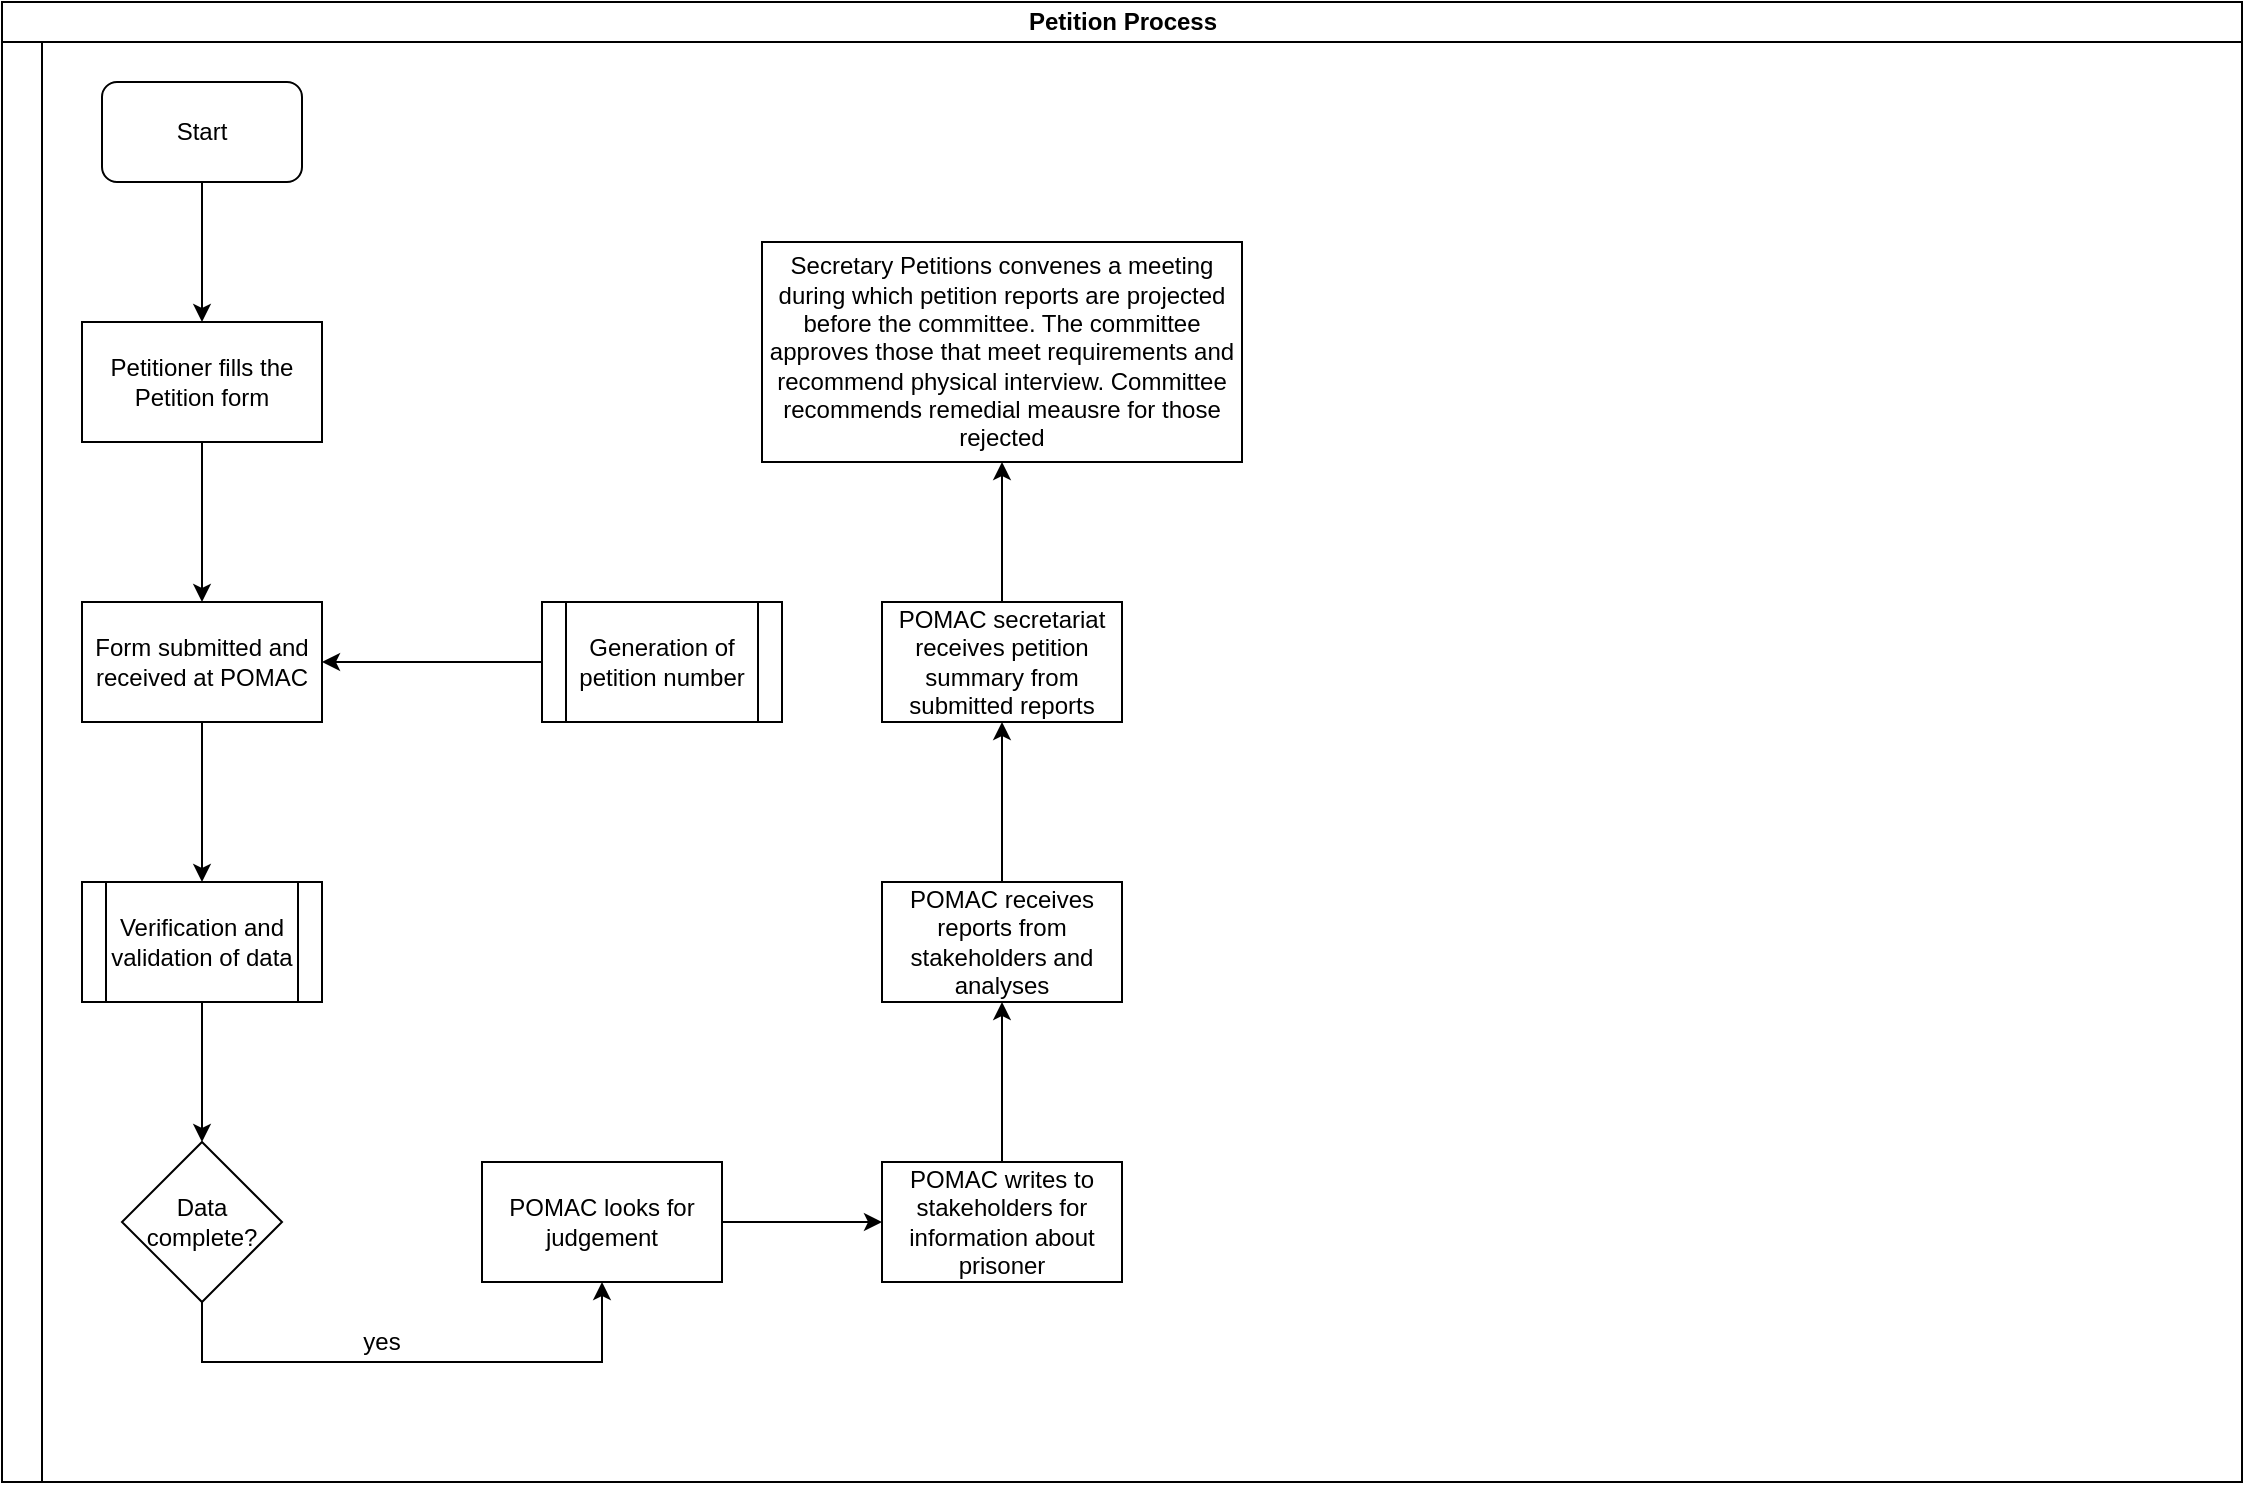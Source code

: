 <mxfile version="13.8.0" type="github">
  <diagram id="znga5Cu131E_-9qryZF8" name="Page-1">
    <mxGraphModel dx="910" dy="487" grid="1" gridSize="10" guides="1" tooltips="1" connect="1" arrows="1" fold="1" page="1" pageScale="1" pageWidth="1169" pageHeight="827" math="0" shadow="0">
      <root>
        <mxCell id="0" />
        <mxCell id="1" parent="0" />
        <mxCell id="18WlAGKv3SEhdBKcBWfW-1" value="Petition Process" style="swimlane;html=1;childLayout=stackLayout;resizeParent=1;resizeParentMax=0;horizontal=1;startSize=20;horizontalStack=0;" parent="1" vertex="1">
          <mxGeometry x="20" y="60" width="1120" height="740" as="geometry" />
        </mxCell>
        <mxCell id="18WlAGKv3SEhdBKcBWfW-2" value="" style="swimlane;html=1;startSize=20;horizontal=0;" parent="18WlAGKv3SEhdBKcBWfW-1" vertex="1">
          <mxGeometry y="20" width="1120" height="720" as="geometry" />
        </mxCell>
        <mxCell id="tqYWSmG6XYO8T_lrHcQw-3" value="" style="edgeStyle=orthogonalEdgeStyle;rounded=0;orthogonalLoop=1;jettySize=auto;html=1;entryX=0.5;entryY=0;entryDx=0;entryDy=0;" parent="18WlAGKv3SEhdBKcBWfW-2" source="tqYWSmG6XYO8T_lrHcQw-1" target="tqYWSmG6XYO8T_lrHcQw-4" edge="1">
          <mxGeometry relative="1" as="geometry">
            <mxPoint x="100" y="135" as="targetPoint" />
          </mxGeometry>
        </mxCell>
        <mxCell id="tqYWSmG6XYO8T_lrHcQw-13" value="POMAC looks for judgement " style="whiteSpace=wrap;html=1;rounded=0;" parent="18WlAGKv3SEhdBKcBWfW-2" vertex="1">
          <mxGeometry x="240" y="560" width="120" height="60" as="geometry" />
        </mxCell>
        <mxCell id="tqYWSmG6XYO8T_lrHcQw-9" value="Generation of petition number" style="shape=process;whiteSpace=wrap;html=1;backgroundOutline=1;" parent="18WlAGKv3SEhdBKcBWfW-2" vertex="1">
          <mxGeometry x="270" y="280" width="120" height="60" as="geometry" />
        </mxCell>
        <mxCell id="tqYWSmG6XYO8T_lrHcQw-4" value="Petitioner fills the Petition form" style="rounded=0;whiteSpace=wrap;html=1;" parent="18WlAGKv3SEhdBKcBWfW-2" vertex="1">
          <mxGeometry x="40" y="140" width="120" height="60" as="geometry" />
        </mxCell>
        <mxCell id="XICMrNqC_bUasMm1yP-3-7" value="Secretary Petitions convenes a meeting during which petition reports are projected before the committee. The committee approves those that meet requirements and recommend physical interview. Committee recommends remedial meausre for those rejected" style="whiteSpace=wrap;html=1;rounded=0;" vertex="1" parent="18WlAGKv3SEhdBKcBWfW-2">
          <mxGeometry x="380" y="100" width="240" height="110" as="geometry" />
        </mxCell>
        <mxCell id="tqYWSmG6XYO8T_lrHcQw-1" value="Start" style="rounded=1;whiteSpace=wrap;html=1;" parent="18WlAGKv3SEhdBKcBWfW-2" vertex="1">
          <mxGeometry x="50" y="20" width="100" height="50" as="geometry" />
        </mxCell>
        <mxCell id="tqYWSmG6XYO8T_lrHcQw-15" value="yes" style="text;html=1;strokeColor=none;fillColor=none;align=center;verticalAlign=middle;whiteSpace=wrap;rounded=0;" parent="18WlAGKv3SEhdBKcBWfW-2" vertex="1">
          <mxGeometry x="170" y="640" width="40" height="20" as="geometry" />
        </mxCell>
        <mxCell id="tqYWSmG6XYO8T_lrHcQw-8" value="" style="edgeStyle=orthogonalEdgeStyle;rounded=0;orthogonalLoop=1;jettySize=auto;html=1;" parent="1" source="tqYWSmG6XYO8T_lrHcQw-5" target="tqYWSmG6XYO8T_lrHcQw-7" edge="1">
          <mxGeometry relative="1" as="geometry" />
        </mxCell>
        <mxCell id="tqYWSmG6XYO8T_lrHcQw-5" value="Form submitted and received at POMAC" style="whiteSpace=wrap;html=1;rounded=0;" parent="1" vertex="1">
          <mxGeometry x="60" y="360" width="120" height="60" as="geometry" />
        </mxCell>
        <mxCell id="tqYWSmG6XYO8T_lrHcQw-6" value="" style="edgeStyle=orthogonalEdgeStyle;rounded=0;orthogonalLoop=1;jettySize=auto;html=1;" parent="1" source="tqYWSmG6XYO8T_lrHcQw-4" target="tqYWSmG6XYO8T_lrHcQw-5" edge="1">
          <mxGeometry relative="1" as="geometry" />
        </mxCell>
        <mxCell id="tqYWSmG6XYO8T_lrHcQw-12" value="" style="edgeStyle=orthogonalEdgeStyle;rounded=0;orthogonalLoop=1;jettySize=auto;html=1;" parent="1" source="tqYWSmG6XYO8T_lrHcQw-7" target="tqYWSmG6XYO8T_lrHcQw-11" edge="1">
          <mxGeometry relative="1" as="geometry" />
        </mxCell>
        <mxCell id="tqYWSmG6XYO8T_lrHcQw-7" value="Verification and validation of data" style="shape=process;whiteSpace=wrap;html=1;backgroundOutline=1;rounded=0;" parent="1" vertex="1">
          <mxGeometry x="60" y="500" width="120" height="60" as="geometry" />
        </mxCell>
        <mxCell id="tqYWSmG6XYO8T_lrHcQw-10" value="" style="edgeStyle=orthogonalEdgeStyle;rounded=0;orthogonalLoop=1;jettySize=auto;html=1;" parent="1" source="tqYWSmG6XYO8T_lrHcQw-9" target="tqYWSmG6XYO8T_lrHcQw-5" edge="1">
          <mxGeometry relative="1" as="geometry" />
        </mxCell>
        <mxCell id="tqYWSmG6XYO8T_lrHcQw-14" value="" style="edgeStyle=orthogonalEdgeStyle;rounded=0;orthogonalLoop=1;jettySize=auto;html=1;" parent="1" source="tqYWSmG6XYO8T_lrHcQw-11" target="tqYWSmG6XYO8T_lrHcQw-13" edge="1">
          <mxGeometry relative="1" as="geometry">
            <Array as="points">
              <mxPoint x="120" y="740" />
              <mxPoint x="320" y="740" />
            </Array>
          </mxGeometry>
        </mxCell>
        <mxCell id="tqYWSmG6XYO8T_lrHcQw-11" value="Data complete?" style="rhombus;whiteSpace=wrap;html=1;rounded=0;" parent="1" vertex="1">
          <mxGeometry x="80" y="630" width="80" height="80" as="geometry" />
        </mxCell>
        <mxCell id="XICMrNqC_bUasMm1yP-3-4" value="" style="edgeStyle=orthogonalEdgeStyle;rounded=0;orthogonalLoop=1;jettySize=auto;html=1;" edge="1" parent="1" source="XICMrNqC_bUasMm1yP-3-1" target="XICMrNqC_bUasMm1yP-3-3">
          <mxGeometry relative="1" as="geometry" />
        </mxCell>
        <mxCell id="XICMrNqC_bUasMm1yP-3-1" value="POMAC writes to stakeholders for information about prisoner" style="whiteSpace=wrap;html=1;rounded=0;" vertex="1" parent="1">
          <mxGeometry x="460" y="640" width="120" height="60" as="geometry" />
        </mxCell>
        <mxCell id="XICMrNqC_bUasMm1yP-3-2" value="" style="edgeStyle=orthogonalEdgeStyle;rounded=0;orthogonalLoop=1;jettySize=auto;html=1;" edge="1" parent="1" source="tqYWSmG6XYO8T_lrHcQw-13" target="XICMrNqC_bUasMm1yP-3-1">
          <mxGeometry relative="1" as="geometry" />
        </mxCell>
        <mxCell id="XICMrNqC_bUasMm1yP-3-6" value="" style="edgeStyle=orthogonalEdgeStyle;rounded=0;orthogonalLoop=1;jettySize=auto;html=1;" edge="1" parent="1" source="XICMrNqC_bUasMm1yP-3-3" target="XICMrNqC_bUasMm1yP-3-5">
          <mxGeometry relative="1" as="geometry" />
        </mxCell>
        <mxCell id="XICMrNqC_bUasMm1yP-3-3" value="POMAC receives reports from stakeholders and analyses" style="whiteSpace=wrap;html=1;rounded=0;" vertex="1" parent="1">
          <mxGeometry x="460" y="500" width="120" height="60" as="geometry" />
        </mxCell>
        <mxCell id="XICMrNqC_bUasMm1yP-3-8" value="" style="edgeStyle=orthogonalEdgeStyle;rounded=0;orthogonalLoop=1;jettySize=auto;html=1;" edge="1" parent="1" source="XICMrNqC_bUasMm1yP-3-5" target="XICMrNqC_bUasMm1yP-3-7">
          <mxGeometry relative="1" as="geometry" />
        </mxCell>
        <mxCell id="XICMrNqC_bUasMm1yP-3-5" value="POMAC secretariat receives petition summary from submitted reports" style="whiteSpace=wrap;html=1;rounded=0;" vertex="1" parent="1">
          <mxGeometry x="460" y="360" width="120" height="60" as="geometry" />
        </mxCell>
      </root>
    </mxGraphModel>
  </diagram>
</mxfile>
